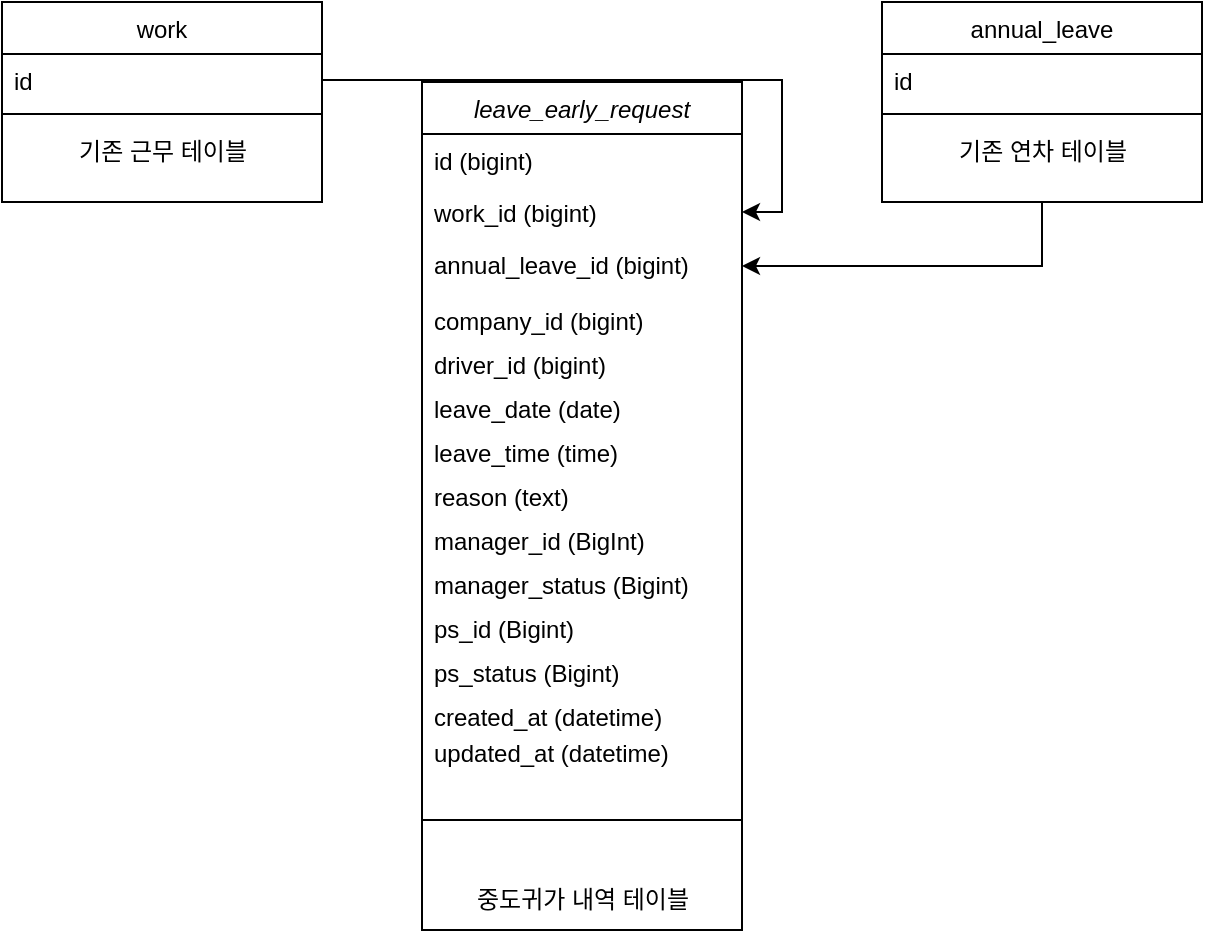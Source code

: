 <mxfile version="27.0.6">
  <diagram name="페이지-1" id="wpepT6mHVNW7AjOnQX6i">
    <mxGraphModel dx="1545" dy="680" grid="1" gridSize="10" guides="1" tooltips="1" connect="1" arrows="1" fold="1" page="1" pageScale="1" pageWidth="827" pageHeight="1169" math="0" shadow="0">
      <root>
        <mxCell id="0" />
        <mxCell id="1" parent="0" />
        <mxCell id="a77WGT-puqHiorZy3EFo-1" value="leave_early_request" style="swimlane;fontStyle=2;align=center;verticalAlign=top;childLayout=stackLayout;horizontal=1;startSize=26;horizontalStack=0;resizeParent=1;resizeLast=0;collapsible=1;marginBottom=0;rounded=0;shadow=0;strokeWidth=1;" vertex="1" parent="1">
          <mxGeometry x="390" y="110" width="160" height="424" as="geometry">
            <mxRectangle x="230" y="140" width="160" height="26" as="alternateBounds" />
          </mxGeometry>
        </mxCell>
        <mxCell id="a77WGT-puqHiorZy3EFo-2" value="id (bigint)  " style="text;align=left;verticalAlign=top;spacingLeft=4;spacingRight=4;overflow=hidden;rotatable=0;points=[[0,0.5],[1,0.5]];portConstraint=eastwest;" vertex="1" parent="a77WGT-puqHiorZy3EFo-1">
          <mxGeometry y="26" width="160" height="26" as="geometry" />
        </mxCell>
        <mxCell id="a77WGT-puqHiorZy3EFo-3" value="work_id (bigint)" style="text;align=left;verticalAlign=top;spacingLeft=4;spacingRight=4;overflow=hidden;rotatable=0;points=[[0,0.5],[1,0.5]];portConstraint=eastwest;" vertex="1" parent="a77WGT-puqHiorZy3EFo-1">
          <mxGeometry y="52" width="160" height="26" as="geometry" />
        </mxCell>
        <mxCell id="a77WGT-puqHiorZy3EFo-4" value="annual_leave_id (bigint)&#xa;" style="text;align=left;verticalAlign=top;spacingLeft=4;spacingRight=4;overflow=hidden;rotatable=0;points=[[0,0.5],[1,0.5]];portConstraint=eastwest;rounded=0;shadow=0;html=0;" vertex="1" parent="a77WGT-puqHiorZy3EFo-1">
          <mxGeometry y="78" width="160" height="28" as="geometry" />
        </mxCell>
        <mxCell id="a77WGT-puqHiorZy3EFo-5" value="company_id (bigint)" style="text;align=left;verticalAlign=top;spacingLeft=4;spacingRight=4;overflow=hidden;rotatable=0;points=[[0,0.5],[1,0.5]];portConstraint=eastwest;rounded=0;shadow=0;html=0;" vertex="1" parent="a77WGT-puqHiorZy3EFo-1">
          <mxGeometry y="106" width="160" height="22" as="geometry" />
        </mxCell>
        <mxCell id="a77WGT-puqHiorZy3EFo-6" value="driver_id (bigint)" style="text;align=left;verticalAlign=top;spacingLeft=4;spacingRight=4;overflow=hidden;rotatable=0;points=[[0,0.5],[1,0.5]];portConstraint=eastwest;rounded=0;shadow=0;html=0;" vertex="1" parent="a77WGT-puqHiorZy3EFo-1">
          <mxGeometry y="128" width="160" height="22" as="geometry" />
        </mxCell>
        <mxCell id="a77WGT-puqHiorZy3EFo-7" value="leave_date (date)" style="text;align=left;verticalAlign=top;spacingLeft=4;spacingRight=4;overflow=hidden;rotatable=0;points=[[0,0.5],[1,0.5]];portConstraint=eastwest;rounded=0;shadow=0;html=0;" vertex="1" parent="a77WGT-puqHiorZy3EFo-1">
          <mxGeometry y="150" width="160" height="22" as="geometry" />
        </mxCell>
        <mxCell id="a77WGT-puqHiorZy3EFo-8" value="leave_time (time)" style="text;align=left;verticalAlign=top;spacingLeft=4;spacingRight=4;overflow=hidden;rotatable=0;points=[[0,0.5],[1,0.5]];portConstraint=eastwest;rounded=0;shadow=0;html=0;" vertex="1" parent="a77WGT-puqHiorZy3EFo-1">
          <mxGeometry y="172" width="160" height="22" as="geometry" />
        </mxCell>
        <mxCell id="a77WGT-puqHiorZy3EFo-9" value="reason (text)                   " style="text;align=left;verticalAlign=top;spacingLeft=4;spacingRight=4;overflow=hidden;rotatable=0;points=[[0,0.5],[1,0.5]];portConstraint=eastwest;rounded=0;shadow=0;html=0;" vertex="1" parent="a77WGT-puqHiorZy3EFo-1">
          <mxGeometry y="194" width="160" height="22" as="geometry" />
        </mxCell>
        <mxCell id="a77WGT-puqHiorZy3EFo-10" value="manager_id (BigInt)" style="text;align=left;verticalAlign=top;spacingLeft=4;spacingRight=4;overflow=hidden;rotatable=0;points=[[0,0.5],[1,0.5]];portConstraint=eastwest;rounded=0;shadow=0;html=0;" vertex="1" parent="a77WGT-puqHiorZy3EFo-1">
          <mxGeometry y="216" width="160" height="22" as="geometry" />
        </mxCell>
        <mxCell id="a77WGT-puqHiorZy3EFo-45" value="manager_status (Bigint)" style="text;align=left;verticalAlign=top;spacingLeft=4;spacingRight=4;overflow=hidden;rotatable=0;points=[[0,0.5],[1,0.5]];portConstraint=eastwest;rounded=0;shadow=0;html=0;" vertex="1" parent="a77WGT-puqHiorZy3EFo-1">
          <mxGeometry y="238" width="160" height="22" as="geometry" />
        </mxCell>
        <mxCell id="a77WGT-puqHiorZy3EFo-46" value="ps_id (Bigint)" style="text;align=left;verticalAlign=top;spacingLeft=4;spacingRight=4;overflow=hidden;rotatable=0;points=[[0,0.5],[1,0.5]];portConstraint=eastwest;rounded=0;shadow=0;html=0;" vertex="1" parent="a77WGT-puqHiorZy3EFo-1">
          <mxGeometry y="260" width="160" height="22" as="geometry" />
        </mxCell>
        <mxCell id="a77WGT-puqHiorZy3EFo-47" value="ps_status (Bigint)" style="text;align=left;verticalAlign=top;spacingLeft=4;spacingRight=4;overflow=hidden;rotatable=0;points=[[0,0.5],[1,0.5]];portConstraint=eastwest;rounded=0;shadow=0;html=0;" vertex="1" parent="a77WGT-puqHiorZy3EFo-1">
          <mxGeometry y="282" width="160" height="22" as="geometry" />
        </mxCell>
        <mxCell id="a77WGT-puqHiorZy3EFo-11" value="created_at (datetime)" style="text;align=left;verticalAlign=top;spacingLeft=4;spacingRight=4;overflow=hidden;rotatable=0;points=[[0,0.5],[1,0.5]];portConstraint=eastwest;rounded=0;shadow=0;html=0;" vertex="1" parent="a77WGT-puqHiorZy3EFo-1">
          <mxGeometry y="304" width="160" height="18" as="geometry" />
        </mxCell>
        <mxCell id="a77WGT-puqHiorZy3EFo-12" value="updated_at (datetime)" style="text;align=left;verticalAlign=top;spacingLeft=4;spacingRight=4;overflow=hidden;rotatable=0;points=[[0,0.5],[1,0.5]];portConstraint=eastwest;rounded=0;shadow=0;html=0;" vertex="1" parent="a77WGT-puqHiorZy3EFo-1">
          <mxGeometry y="322" width="160" height="22" as="geometry" />
        </mxCell>
        <mxCell id="a77WGT-puqHiorZy3EFo-13" value="" style="line;html=1;strokeWidth=1;align=left;verticalAlign=middle;spacingTop=-1;spacingLeft=3;spacingRight=3;rotatable=0;labelPosition=right;points=[];portConstraint=eastwest;" vertex="1" parent="a77WGT-puqHiorZy3EFo-1">
          <mxGeometry y="344" width="160" height="50" as="geometry" />
        </mxCell>
        <mxCell id="a77WGT-puqHiorZy3EFo-40" value="중도귀가 내역 테이블" style="text;html=1;align=center;verticalAlign=middle;resizable=0;points=[];autosize=1;strokeColor=none;fillColor=none;" vertex="1" parent="a77WGT-puqHiorZy3EFo-1">
          <mxGeometry y="394" width="160" height="30" as="geometry" />
        </mxCell>
        <mxCell id="a77WGT-puqHiorZy3EFo-48" style="edgeStyle=orthogonalEdgeStyle;rounded=0;orthogonalLoop=1;jettySize=auto;html=1;" edge="1" parent="1" source="a77WGT-puqHiorZy3EFo-14" target="a77WGT-puqHiorZy3EFo-4">
          <mxGeometry relative="1" as="geometry" />
        </mxCell>
        <mxCell id="a77WGT-puqHiorZy3EFo-14" value="annual_leave" style="swimlane;fontStyle=0;align=center;verticalAlign=top;childLayout=stackLayout;horizontal=1;startSize=26;horizontalStack=0;resizeParent=1;resizeLast=0;collapsible=1;marginBottom=0;rounded=0;shadow=0;strokeWidth=1;" vertex="1" parent="1">
          <mxGeometry x="620" y="70" width="160" height="100" as="geometry">
            <mxRectangle x="550" y="140" width="160" height="26" as="alternateBounds" />
          </mxGeometry>
        </mxCell>
        <mxCell id="a77WGT-puqHiorZy3EFo-15" value="id" style="text;align=left;verticalAlign=top;spacingLeft=4;spacingRight=4;overflow=hidden;rotatable=0;points=[[0,0.5],[1,0.5]];portConstraint=eastwest;" vertex="1" parent="a77WGT-puqHiorZy3EFo-14">
          <mxGeometry y="26" width="160" height="26" as="geometry" />
        </mxCell>
        <mxCell id="a77WGT-puqHiorZy3EFo-16" value="" style="line;html=1;strokeWidth=1;align=left;verticalAlign=middle;spacingTop=-1;spacingLeft=3;spacingRight=3;rotatable=0;labelPosition=right;points=[];portConstraint=eastwest;" vertex="1" parent="a77WGT-puqHiorZy3EFo-14">
          <mxGeometry y="52" width="160" height="8" as="geometry" />
        </mxCell>
        <mxCell id="a77WGT-puqHiorZy3EFo-17" value="기존 연차 테이블" style="text;html=1;align=center;verticalAlign=middle;resizable=0;points=[];autosize=1;strokeColor=none;fillColor=none;" vertex="1" parent="a77WGT-puqHiorZy3EFo-14">
          <mxGeometry y="60" width="160" height="30" as="geometry" />
        </mxCell>
        <mxCell id="a77WGT-puqHiorZy3EFo-41" value="work" style="swimlane;fontStyle=0;align=center;verticalAlign=top;childLayout=stackLayout;horizontal=1;startSize=26;horizontalStack=0;resizeParent=1;resizeLast=0;collapsible=1;marginBottom=0;rounded=0;shadow=0;strokeWidth=1;" vertex="1" parent="1">
          <mxGeometry x="180" y="70" width="160" height="100" as="geometry">
            <mxRectangle x="550" y="140" width="160" height="26" as="alternateBounds" />
          </mxGeometry>
        </mxCell>
        <mxCell id="a77WGT-puqHiorZy3EFo-42" value="id" style="text;align=left;verticalAlign=top;spacingLeft=4;spacingRight=4;overflow=hidden;rotatable=0;points=[[0,0.5],[1,0.5]];portConstraint=eastwest;" vertex="1" parent="a77WGT-puqHiorZy3EFo-41">
          <mxGeometry y="26" width="160" height="26" as="geometry" />
        </mxCell>
        <mxCell id="a77WGT-puqHiorZy3EFo-43" value="" style="line;html=1;strokeWidth=1;align=left;verticalAlign=middle;spacingTop=-1;spacingLeft=3;spacingRight=3;rotatable=0;labelPosition=right;points=[];portConstraint=eastwest;" vertex="1" parent="a77WGT-puqHiorZy3EFo-41">
          <mxGeometry y="52" width="160" height="8" as="geometry" />
        </mxCell>
        <mxCell id="a77WGT-puqHiorZy3EFo-44" value="기존 근무 테이블" style="text;html=1;align=center;verticalAlign=middle;resizable=0;points=[];autosize=1;strokeColor=none;fillColor=none;" vertex="1" parent="a77WGT-puqHiorZy3EFo-41">
          <mxGeometry y="60" width="160" height="30" as="geometry" />
        </mxCell>
        <mxCell id="a77WGT-puqHiorZy3EFo-50" style="edgeStyle=orthogonalEdgeStyle;rounded=0;orthogonalLoop=1;jettySize=auto;html=1;entryX=1;entryY=0.5;entryDx=0;entryDy=0;" edge="1" parent="1" source="a77WGT-puqHiorZy3EFo-42" target="a77WGT-puqHiorZy3EFo-3">
          <mxGeometry relative="1" as="geometry" />
        </mxCell>
      </root>
    </mxGraphModel>
  </diagram>
</mxfile>
